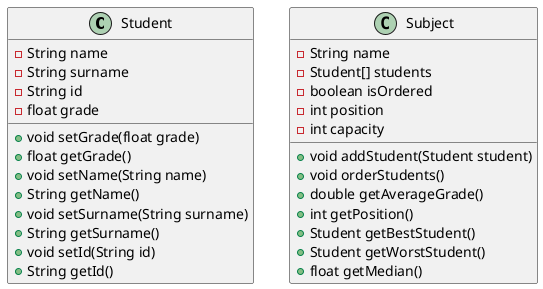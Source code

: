 @startuml
class Student{
    - String name
    - String surname
    - String id
    - float grade
    + void setGrade(float grade)
    + float getGrade()
    + void setName(String name)
    + String getName()
    + void setSurname(String surname)
    + String getSurname()
    + void setId(String id)
    + String getId()
}

class Subject{
    - String name
    - Student[] students
    - boolean isOrdered
    - int position
    - int capacity

    + void addStudent(Student student)
    + void orderStudents()
    + double getAverageGrade()
    + int getPosition()
    + Student getBestStudent()
    + Student getWorstStudent()
    + float getMedian()
}
@enduml